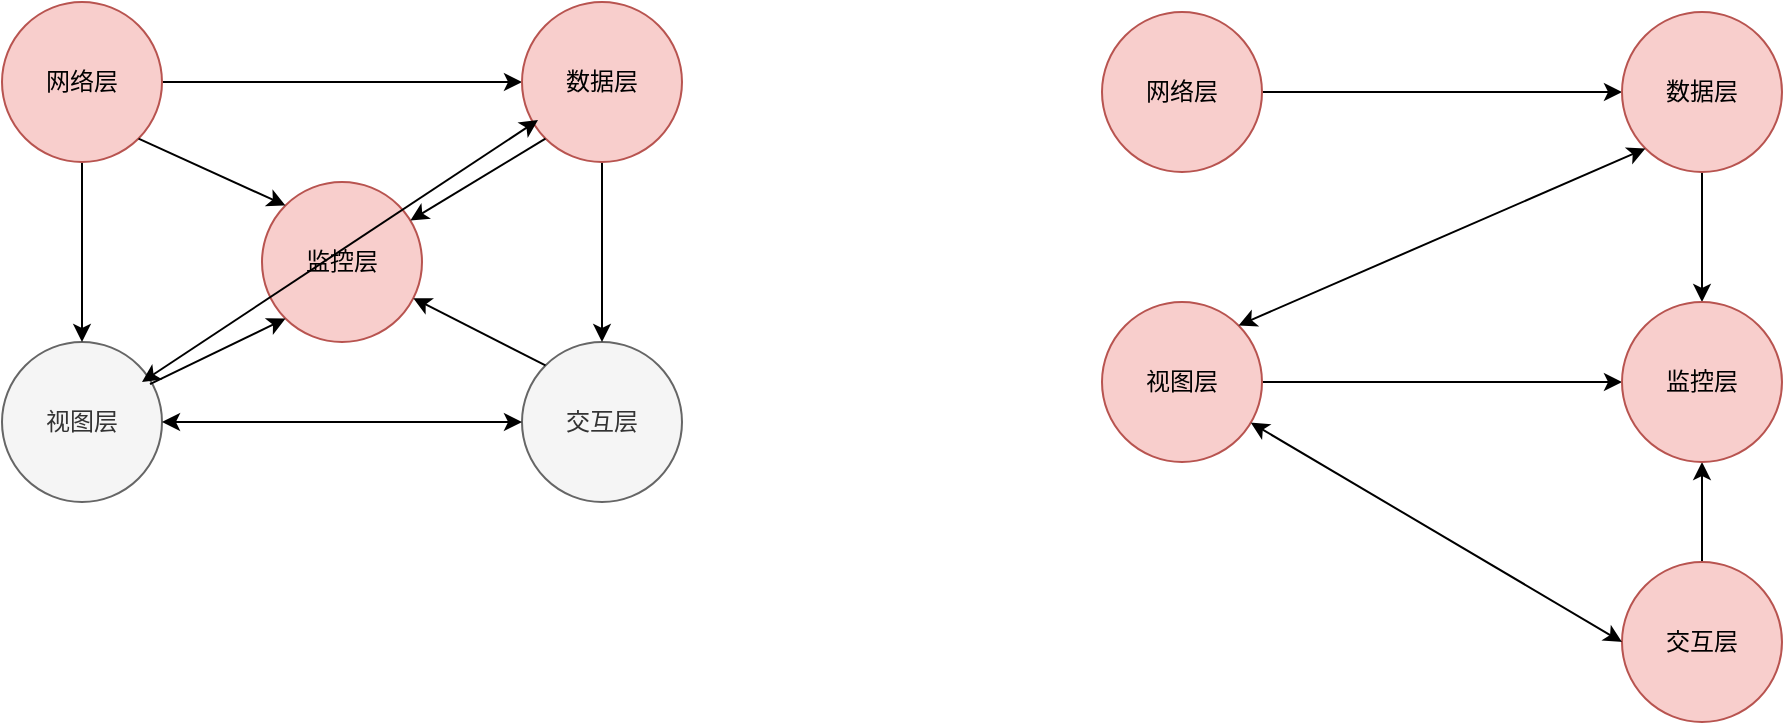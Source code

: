<mxfile version="24.7.17">
  <diagram name="第 1 页" id="KOSqvFq_j-liopLbrCcP">
    <mxGraphModel dx="911" dy="1665" grid="1" gridSize="10" guides="1" tooltips="1" connect="1" arrows="1" fold="1" page="1" pageScale="1" pageWidth="827" pageHeight="1169" math="0" shadow="0">
      <root>
        <mxCell id="0" />
        <mxCell id="1" parent="0" />
        <mxCell id="s-V4GH6CY9me7H-YAkRb-1" value="视图层" style="ellipse;whiteSpace=wrap;html=1;aspect=fixed;fillColor=#f5f5f5;strokeColor=#666666;fontColor=#333333;" parent="1" vertex="1">
          <mxGeometry x="170" y="120" width="80" height="80" as="geometry" />
        </mxCell>
        <mxCell id="s-V4GH6CY9me7H-YAkRb-2" value="交互层" style="ellipse;whiteSpace=wrap;html=1;aspect=fixed;fillColor=#f5f5f5;fontColor=#333333;strokeColor=#666666;" parent="1" vertex="1">
          <mxGeometry x="430" y="120" width="80" height="80" as="geometry" />
        </mxCell>
        <mxCell id="s-V4GH6CY9me7H-YAkRb-11" style="edgeStyle=orthogonalEdgeStyle;rounded=0;orthogonalLoop=1;jettySize=auto;html=1;" parent="1" source="s-V4GH6CY9me7H-YAkRb-3" target="s-V4GH6CY9me7H-YAkRb-4" edge="1">
          <mxGeometry relative="1" as="geometry" />
        </mxCell>
        <mxCell id="s-V4GH6CY9me7H-YAkRb-18" style="edgeStyle=orthogonalEdgeStyle;rounded=0;orthogonalLoop=1;jettySize=auto;html=1;" parent="1" source="s-V4GH6CY9me7H-YAkRb-3" target="s-V4GH6CY9me7H-YAkRb-1" edge="1">
          <mxGeometry relative="1" as="geometry" />
        </mxCell>
        <mxCell id="s-V4GH6CY9me7H-YAkRb-3" value="网络层" style="ellipse;whiteSpace=wrap;html=1;aspect=fixed;fillColor=#f8cecc;strokeColor=#b85450;" parent="1" vertex="1">
          <mxGeometry x="170" y="-50" width="80" height="80" as="geometry" />
        </mxCell>
        <mxCell id="s-V4GH6CY9me7H-YAkRb-17" style="edgeStyle=orthogonalEdgeStyle;rounded=0;orthogonalLoop=1;jettySize=auto;html=1;entryX=0.5;entryY=0;entryDx=0;entryDy=0;" parent="1" source="s-V4GH6CY9me7H-YAkRb-4" target="s-V4GH6CY9me7H-YAkRb-2" edge="1">
          <mxGeometry relative="1" as="geometry" />
        </mxCell>
        <mxCell id="s-V4GH6CY9me7H-YAkRb-4" value="数据层" style="ellipse;whiteSpace=wrap;html=1;aspect=fixed;fillColor=#f8cecc;strokeColor=#b85450;" parent="1" vertex="1">
          <mxGeometry x="430" y="-50" width="80" height="80" as="geometry" />
        </mxCell>
        <mxCell id="s-V4GH6CY9me7H-YAkRb-5" value="监控层" style="ellipse;whiteSpace=wrap;html=1;aspect=fixed;fillColor=#f8cecc;strokeColor=#b85450;" parent="1" vertex="1">
          <mxGeometry x="300" y="40" width="80" height="80" as="geometry" />
        </mxCell>
        <mxCell id="s-V4GH6CY9me7H-YAkRb-7" value="" style="endArrow=classic;html=1;rounded=0;entryX=0;entryY=1;entryDx=0;entryDy=0;exitX=0.925;exitY=0.263;exitDx=0;exitDy=0;exitPerimeter=0;" parent="1" source="s-V4GH6CY9me7H-YAkRb-1" target="s-V4GH6CY9me7H-YAkRb-5" edge="1">
          <mxGeometry width="50" height="50" relative="1" as="geometry">
            <mxPoint x="260" y="160" as="sourcePoint" />
            <mxPoint x="310" y="110" as="targetPoint" />
          </mxGeometry>
        </mxCell>
        <mxCell id="s-V4GH6CY9me7H-YAkRb-8" value="" style="endArrow=classic;html=1;rounded=0;exitX=0;exitY=0;exitDx=0;exitDy=0;" parent="1" source="s-V4GH6CY9me7H-YAkRb-2" target="s-V4GH6CY9me7H-YAkRb-5" edge="1">
          <mxGeometry width="50" height="50" relative="1" as="geometry">
            <mxPoint x="330" y="210" as="sourcePoint" />
            <mxPoint x="380" y="160" as="targetPoint" />
          </mxGeometry>
        </mxCell>
        <mxCell id="s-V4GH6CY9me7H-YAkRb-9" value="" style="endArrow=classic;html=1;rounded=0;entryX=0;entryY=0;entryDx=0;entryDy=0;exitX=1;exitY=1;exitDx=0;exitDy=0;" parent="1" source="s-V4GH6CY9me7H-YAkRb-3" target="s-V4GH6CY9me7H-YAkRb-5" edge="1">
          <mxGeometry width="50" height="50" relative="1" as="geometry">
            <mxPoint x="254" y="151" as="sourcePoint" />
            <mxPoint x="322" y="118" as="targetPoint" />
          </mxGeometry>
        </mxCell>
        <mxCell id="s-V4GH6CY9me7H-YAkRb-10" value="" style="endArrow=classic;html=1;rounded=0;exitX=0;exitY=1;exitDx=0;exitDy=0;" parent="1" source="s-V4GH6CY9me7H-YAkRb-4" target="s-V4GH6CY9me7H-YAkRb-5" edge="1">
          <mxGeometry width="50" height="50" relative="1" as="geometry">
            <mxPoint x="264" y="161" as="sourcePoint" />
            <mxPoint x="332" y="128" as="targetPoint" />
          </mxGeometry>
        </mxCell>
        <mxCell id="s-V4GH6CY9me7H-YAkRb-13" value="" style="endArrow=classic;startArrow=classic;html=1;rounded=0;entryX=0;entryY=0.5;entryDx=0;entryDy=0;" parent="1" source="s-V4GH6CY9me7H-YAkRb-1" target="s-V4GH6CY9me7H-YAkRb-2" edge="1">
          <mxGeometry width="50" height="50" relative="1" as="geometry">
            <mxPoint x="390" y="190" as="sourcePoint" />
            <mxPoint x="440" y="140" as="targetPoint" />
          </mxGeometry>
        </mxCell>
        <mxCell id="s-V4GH6CY9me7H-YAkRb-19" value="" style="endArrow=classic;startArrow=classic;html=1;rounded=0;entryX=0.1;entryY=0.738;entryDx=0;entryDy=0;entryPerimeter=0;" parent="1" target="s-V4GH6CY9me7H-YAkRb-4" edge="1">
          <mxGeometry width="50" height="50" relative="1" as="geometry">
            <mxPoint x="240" y="140" as="sourcePoint" />
            <mxPoint x="290" y="90" as="targetPoint" />
          </mxGeometry>
        </mxCell>
        <mxCell id="s-V4GH6CY9me7H-YAkRb-35" style="edgeStyle=orthogonalEdgeStyle;rounded=0;orthogonalLoop=1;jettySize=auto;html=1;" parent="1" source="s-V4GH6CY9me7H-YAkRb-20" target="s-V4GH6CY9me7H-YAkRb-27" edge="1">
          <mxGeometry relative="1" as="geometry" />
        </mxCell>
        <mxCell id="s-V4GH6CY9me7H-YAkRb-20" value="视图层" style="ellipse;whiteSpace=wrap;html=1;aspect=fixed;fillColor=#f8cecc;strokeColor=#b85450;" parent="1" vertex="1">
          <mxGeometry x="720" y="100" width="80" height="80" as="geometry" />
        </mxCell>
        <mxCell id="s-V4GH6CY9me7H-YAkRb-37" value="" style="edgeStyle=orthogonalEdgeStyle;rounded=0;orthogonalLoop=1;jettySize=auto;html=1;" parent="1" source="s-V4GH6CY9me7H-YAkRb-21" target="s-V4GH6CY9me7H-YAkRb-27" edge="1">
          <mxGeometry relative="1" as="geometry" />
        </mxCell>
        <mxCell id="s-V4GH6CY9me7H-YAkRb-21" value="交互层" style="ellipse;whiteSpace=wrap;html=1;aspect=fixed;fillColor=#f8cecc;strokeColor=#b85450;" parent="1" vertex="1">
          <mxGeometry x="980" y="230" width="80" height="80" as="geometry" />
        </mxCell>
        <mxCell id="s-V4GH6CY9me7H-YAkRb-22" style="edgeStyle=orthogonalEdgeStyle;rounded=0;orthogonalLoop=1;jettySize=auto;html=1;" parent="1" source="s-V4GH6CY9me7H-YAkRb-24" target="s-V4GH6CY9me7H-YAkRb-26" edge="1">
          <mxGeometry relative="1" as="geometry" />
        </mxCell>
        <mxCell id="s-V4GH6CY9me7H-YAkRb-24" value="网络层" style="ellipse;whiteSpace=wrap;html=1;aspect=fixed;fillColor=#f8cecc;strokeColor=#b85450;" parent="1" vertex="1">
          <mxGeometry x="720" y="-45" width="80" height="80" as="geometry" />
        </mxCell>
        <mxCell id="s-V4GH6CY9me7H-YAkRb-36" style="edgeStyle=orthogonalEdgeStyle;rounded=0;orthogonalLoop=1;jettySize=auto;html=1;entryX=0.5;entryY=0;entryDx=0;entryDy=0;" parent="1" source="s-V4GH6CY9me7H-YAkRb-26" target="s-V4GH6CY9me7H-YAkRb-27" edge="1">
          <mxGeometry relative="1" as="geometry" />
        </mxCell>
        <mxCell id="s-V4GH6CY9me7H-YAkRb-26" value="数据层" style="ellipse;whiteSpace=wrap;html=1;aspect=fixed;fillColor=#f8cecc;strokeColor=#b85450;" parent="1" vertex="1">
          <mxGeometry x="980" y="-45" width="80" height="80" as="geometry" />
        </mxCell>
        <mxCell id="s-V4GH6CY9me7H-YAkRb-27" value="监控层" style="ellipse;whiteSpace=wrap;html=1;aspect=fixed;fillColor=#f8cecc;strokeColor=#b85450;" parent="1" vertex="1">
          <mxGeometry x="980" y="100" width="80" height="80" as="geometry" />
        </mxCell>
        <mxCell id="s-V4GH6CY9me7H-YAkRb-32" value="" style="endArrow=classic;startArrow=classic;html=1;rounded=0;entryX=0;entryY=0.5;entryDx=0;entryDy=0;" parent="1" source="s-V4GH6CY9me7H-YAkRb-20" target="s-V4GH6CY9me7H-YAkRb-21" edge="1">
          <mxGeometry width="50" height="50" relative="1" as="geometry">
            <mxPoint x="940" y="195" as="sourcePoint" />
            <mxPoint x="990" y="145" as="targetPoint" />
          </mxGeometry>
        </mxCell>
        <mxCell id="s-V4GH6CY9me7H-YAkRb-34" value="" style="endArrow=classic;startArrow=classic;html=1;rounded=0;exitX=1;exitY=0;exitDx=0;exitDy=0;entryX=0;entryY=1;entryDx=0;entryDy=0;" parent="1" source="s-V4GH6CY9me7H-YAkRb-20" target="s-V4GH6CY9me7H-YAkRb-26" edge="1">
          <mxGeometry width="50" height="50" relative="1" as="geometry">
            <mxPoint x="800" y="130" as="sourcePoint" />
            <mxPoint x="850" y="80" as="targetPoint" />
          </mxGeometry>
        </mxCell>
      </root>
    </mxGraphModel>
  </diagram>
</mxfile>

